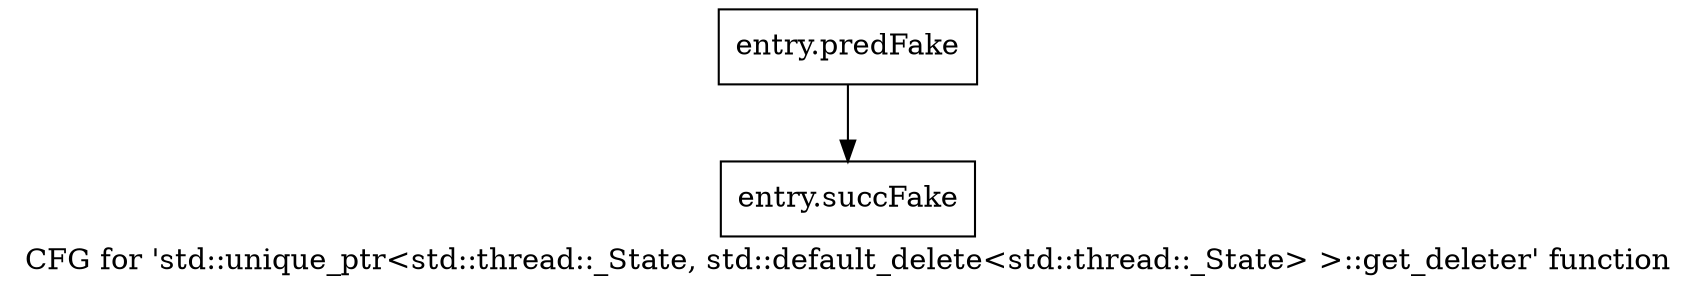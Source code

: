 digraph "CFG for 'std::unique_ptr\<std::thread::_State, std::default_delete\<std::thread::_State\> \>::get_deleter' function" {
	label="CFG for 'std::unique_ptr\<std::thread::_State, std::default_delete\<std::thread::_State\> \>::get_deleter' function";

	Node0x579b260 [shape=record,filename="",linenumber="",label="{entry.predFake}"];
	Node0x579b260 -> Node0x5901290[ callList="" memoryops="" filename="/tools/Xilinx/Vitis_HLS/2023.1/tps/lnx64/gcc-8.3.0/lib/gcc/x86_64-pc-linux-gnu/8.3.0/../../../../include/c++/8.3.0/bits/unique_ptr.h" execusionnum="0"];
	Node0x5901290 [shape=record,filename="/tools/Xilinx/Vitis_HLS/2023.1/tps/lnx64/gcc-8.3.0/lib/gcc/x86_64-pc-linux-gnu/8.3.0/../../../../include/c++/8.3.0/bits/unique_ptr.h",linenumber="348",label="{entry.succFake}"];
}
